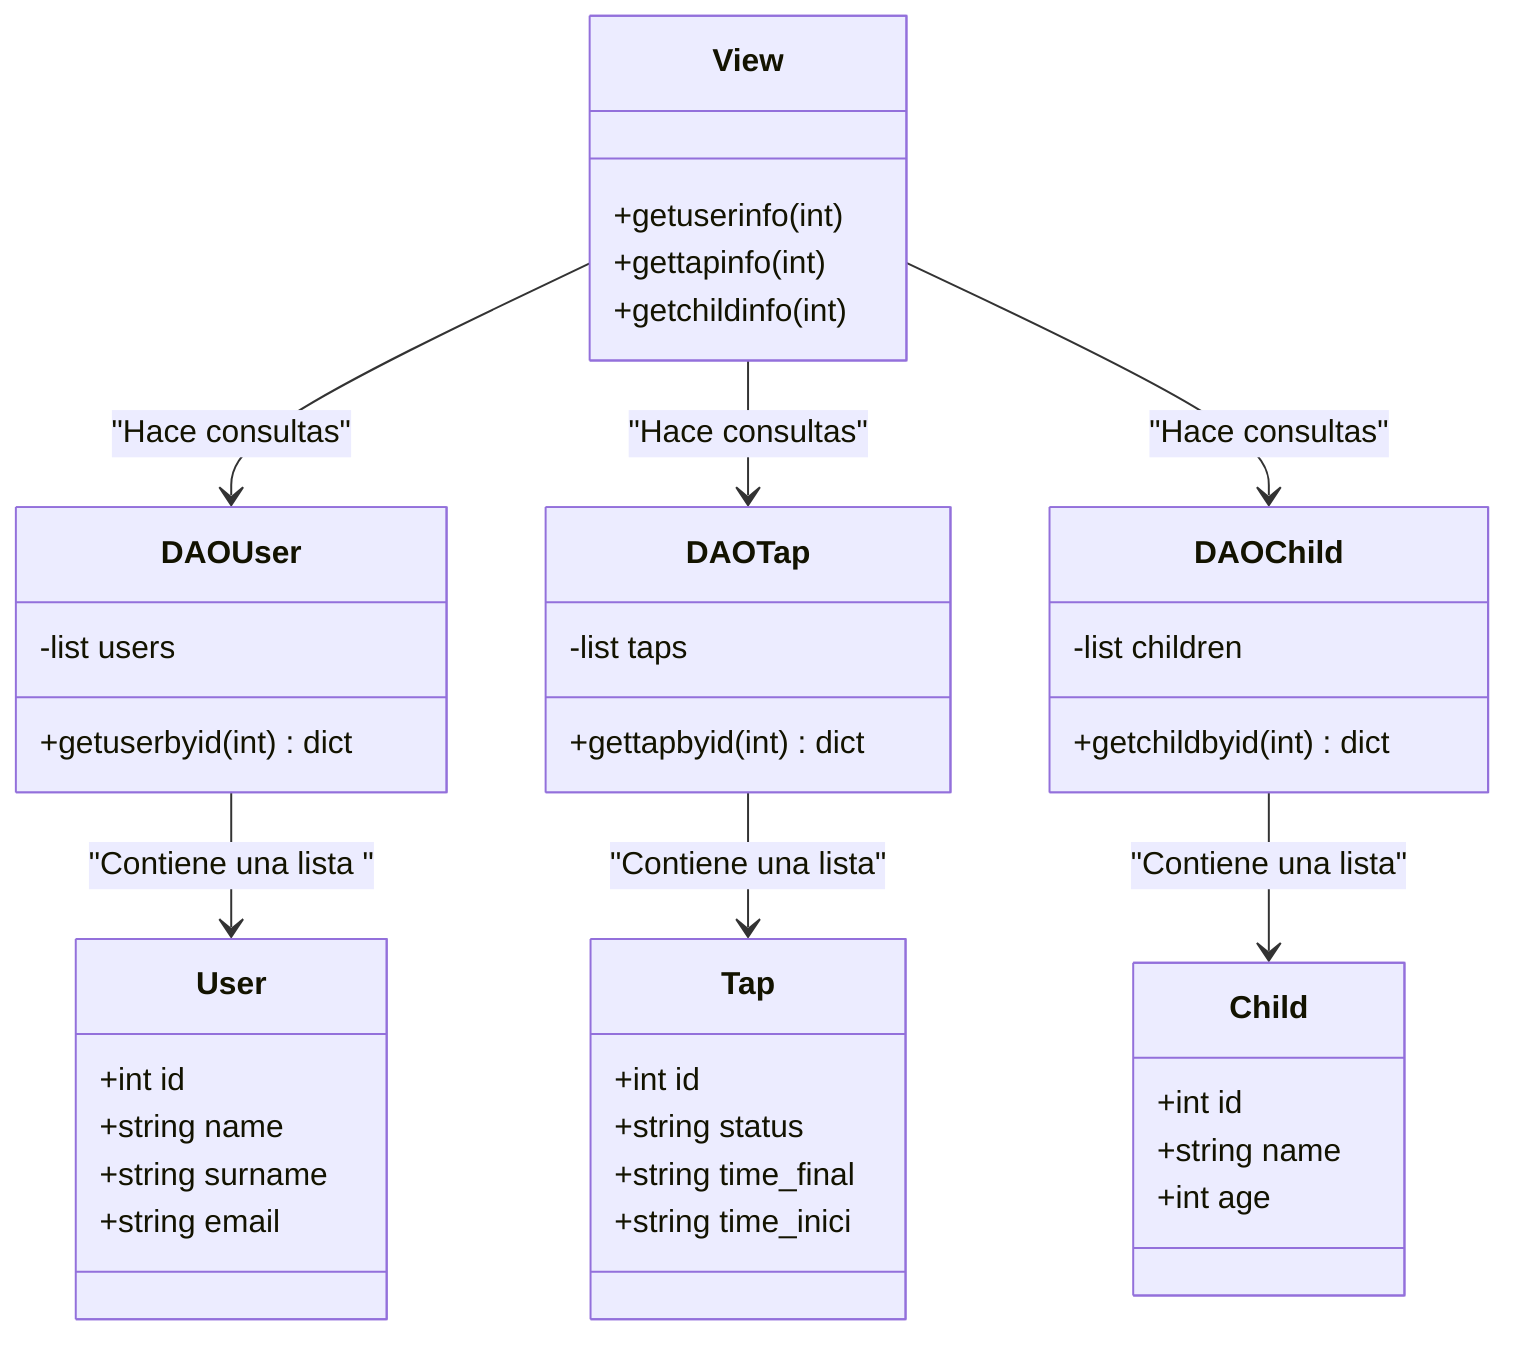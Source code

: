 classDiagram
    View --> DAOUser : "Hace consultas"
    View --> DAOTap : "Hace consultas"
    View --> DAOChild : "Hace consultas"
    DAOUser --> User : "Contiene una lista "
    DAOTap --> Tap : "Contiene una lista"
    DAOChild --> Child : "Contiene una lista"

    
    class View {
        +getuserinfo(int)
        +gettapinfo(int)
        +getchildinfo(int)
    }

    class DAOUser {
        -list users
        +getuserbyid(int) dict
    }

    class DAOTap {
        -list taps
        +gettapbyid(int) dict
    }

    class DAOChild {
        -list children
        +getchildbyid(int) dict
    }

    class User {
        +int id
        +string name
        +string surname
        +string email
    }

    class Tap {
        +int id
        +string status
        +string time_final
        +string time_inici
    }

    class Child {
        +int id
        +string name
        +int age
    }